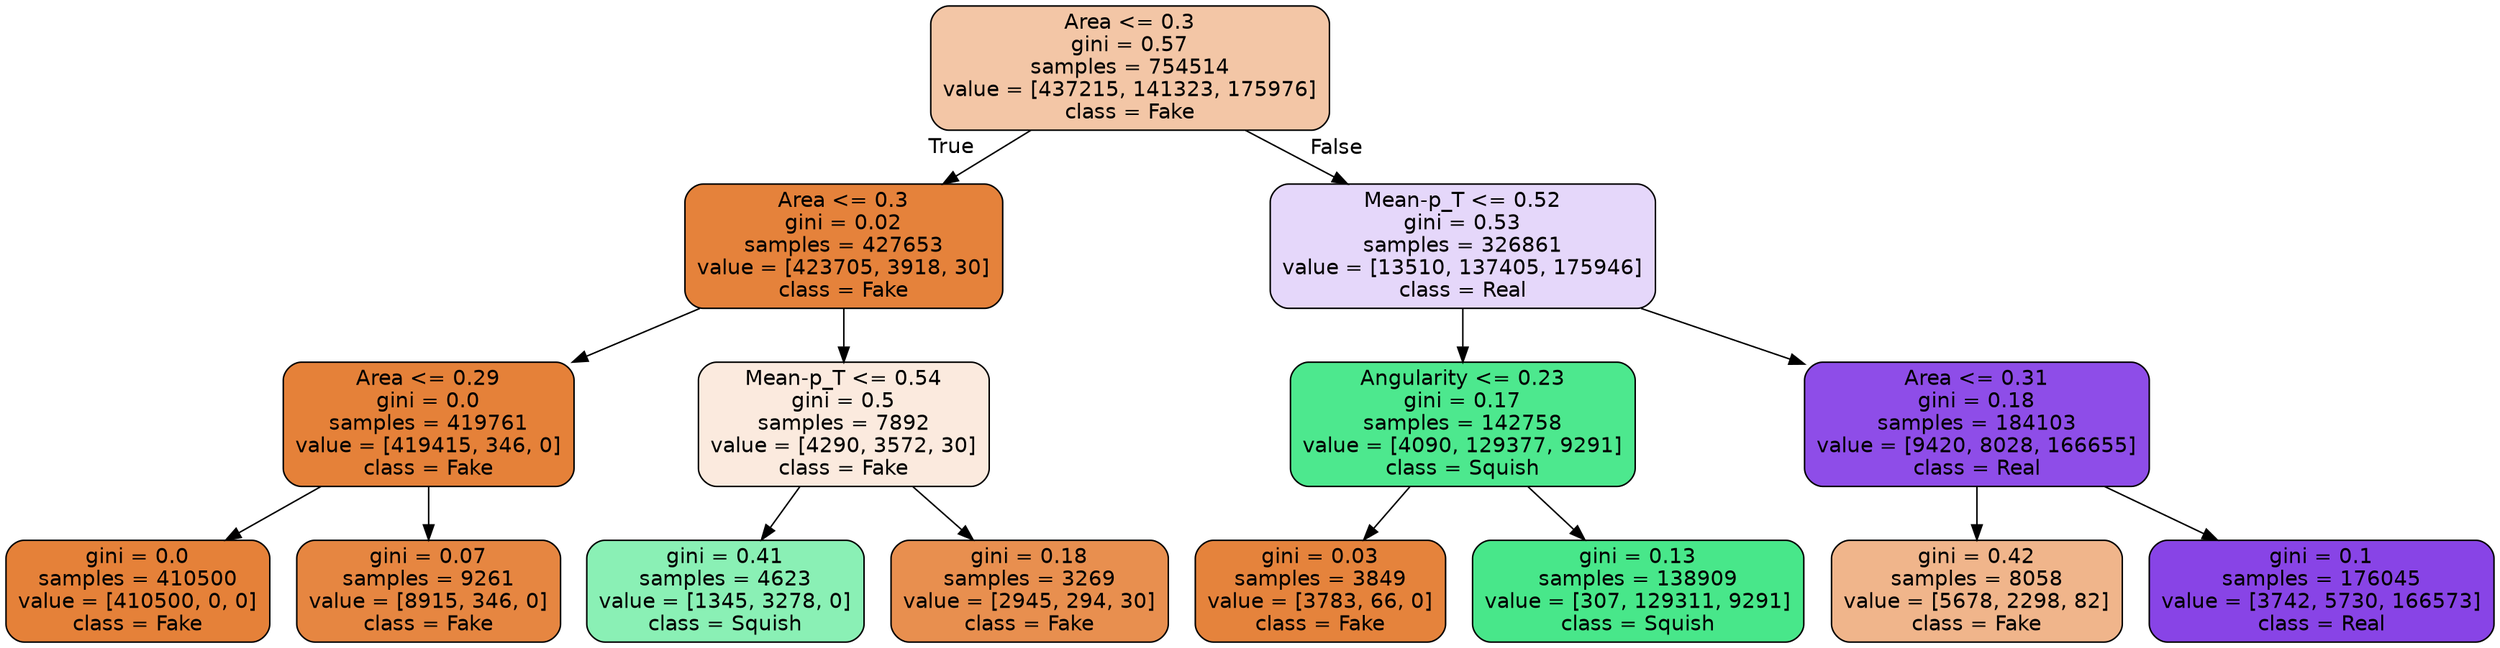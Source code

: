 digraph Tree {
node [shape=box, style="filled, rounded", color="black", fontname=helvetica] ;
edge [fontname=helvetica] ;
0 [label="Area <= 0.3\ngini = 0.57\nsamples = 754514\nvalue = [437215, 141323, 175976]\nclass = Fake", fillcolor="#f3c6a6"] ;
1 [label="Area <= 0.3\ngini = 0.02\nsamples = 427653\nvalue = [423705, 3918, 30]\nclass = Fake", fillcolor="#e5823b"] ;
0 -> 1 [labeldistance=2.5, labelangle=45, headlabel="True"] ;
2 [label="Area <= 0.29\ngini = 0.0\nsamples = 419761\nvalue = [419415, 346, 0]\nclass = Fake", fillcolor="#e58139"] ;
1 -> 2 ;
3 [label="gini = 0.0\nsamples = 410500\nvalue = [410500, 0, 0]\nclass = Fake", fillcolor="#e58139"] ;
2 -> 3 ;
4 [label="gini = 0.07\nsamples = 9261\nvalue = [8915, 346, 0]\nclass = Fake", fillcolor="#e68641"] ;
2 -> 4 ;
5 [label="Mean-p_T <= 0.54\ngini = 0.5\nsamples = 7892\nvalue = [4290, 3572, 30]\nclass = Fake", fillcolor="#fbeade"] ;
1 -> 5 ;
6 [label="gini = 0.41\nsamples = 4623\nvalue = [1345, 3278, 0]\nclass = Squish", fillcolor="#8af0b5"] ;
5 -> 6 ;
7 [label="gini = 0.18\nsamples = 3269\nvalue = [2945, 294, 30]\nclass = Fake", fillcolor="#e88f4f"] ;
5 -> 7 ;
8 [label="Mean-p_T <= 0.52\ngini = 0.53\nsamples = 326861\nvalue = [13510, 137405, 175946]\nclass = Real", fillcolor="#e5d7fa"] ;
0 -> 8 [labeldistance=2.5, labelangle=-45, headlabel="False"] ;
9 [label="Angularity <= 0.23\ngini = 0.17\nsamples = 142758\nvalue = [4090, 129377, 9291]\nclass = Squish", fillcolor="#4de88e"] ;
8 -> 9 ;
10 [label="gini = 0.03\nsamples = 3849\nvalue = [3783, 66, 0]\nclass = Fake", fillcolor="#e5833c"] ;
9 -> 10 ;
11 [label="gini = 0.13\nsamples = 138909\nvalue = [307, 129311, 9291]\nclass = Squish", fillcolor="#48e78a"] ;
9 -> 11 ;
12 [label="Area <= 0.31\ngini = 0.18\nsamples = 184103\nvalue = [9420, 8028, 166655]\nclass = Real", fillcolor="#8e4de8"] ;
8 -> 12 ;
13 [label="gini = 0.42\nsamples = 8058\nvalue = [5678, 2298, 82]\nclass = Fake", fillcolor="#f0b58b"] ;
12 -> 13 ;
14 [label="gini = 0.1\nsamples = 176045\nvalue = [3742, 5730, 166573]\nclass = Real", fillcolor="#8844e6"] ;
12 -> 14 ;
}